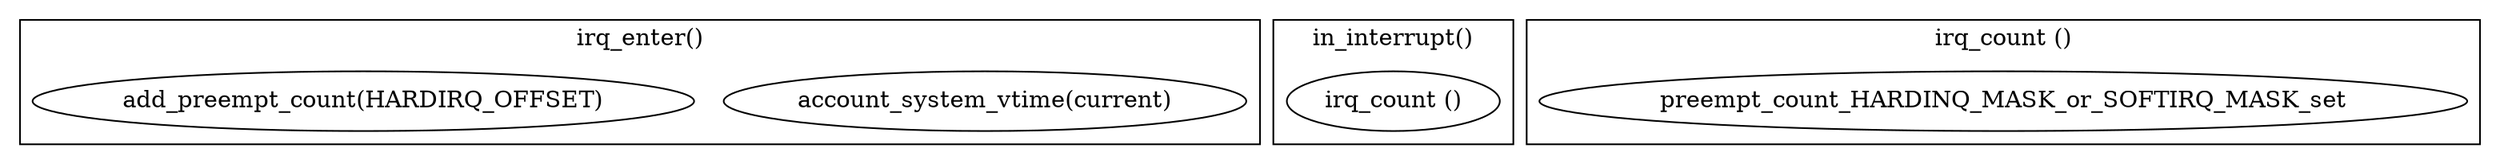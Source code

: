 digraph hardirq_h{
    subgraph cluster_irq_enter{
            label="irq_enter()";
            account_system_vtime[label="account_system_vtime(current)"];
            add_preempt_count[label="add_preempt_count(HARDIRQ_OFFSET)"];
            
    }

    subgraph cluster_in_interrupt{
            label="in_interrupt()";

            irq_count[label="irq_count ()"];
    }

    subgraph cluster_irq_count{
            label="irq_count ()";

            preempt_count_HARDINQ_MASK_or_SOFTIRQ_MASK_set[label="preempt_count_HARDINQ_MASK_or_SOFTIRQ_MASK_set"];
            
            }
}
